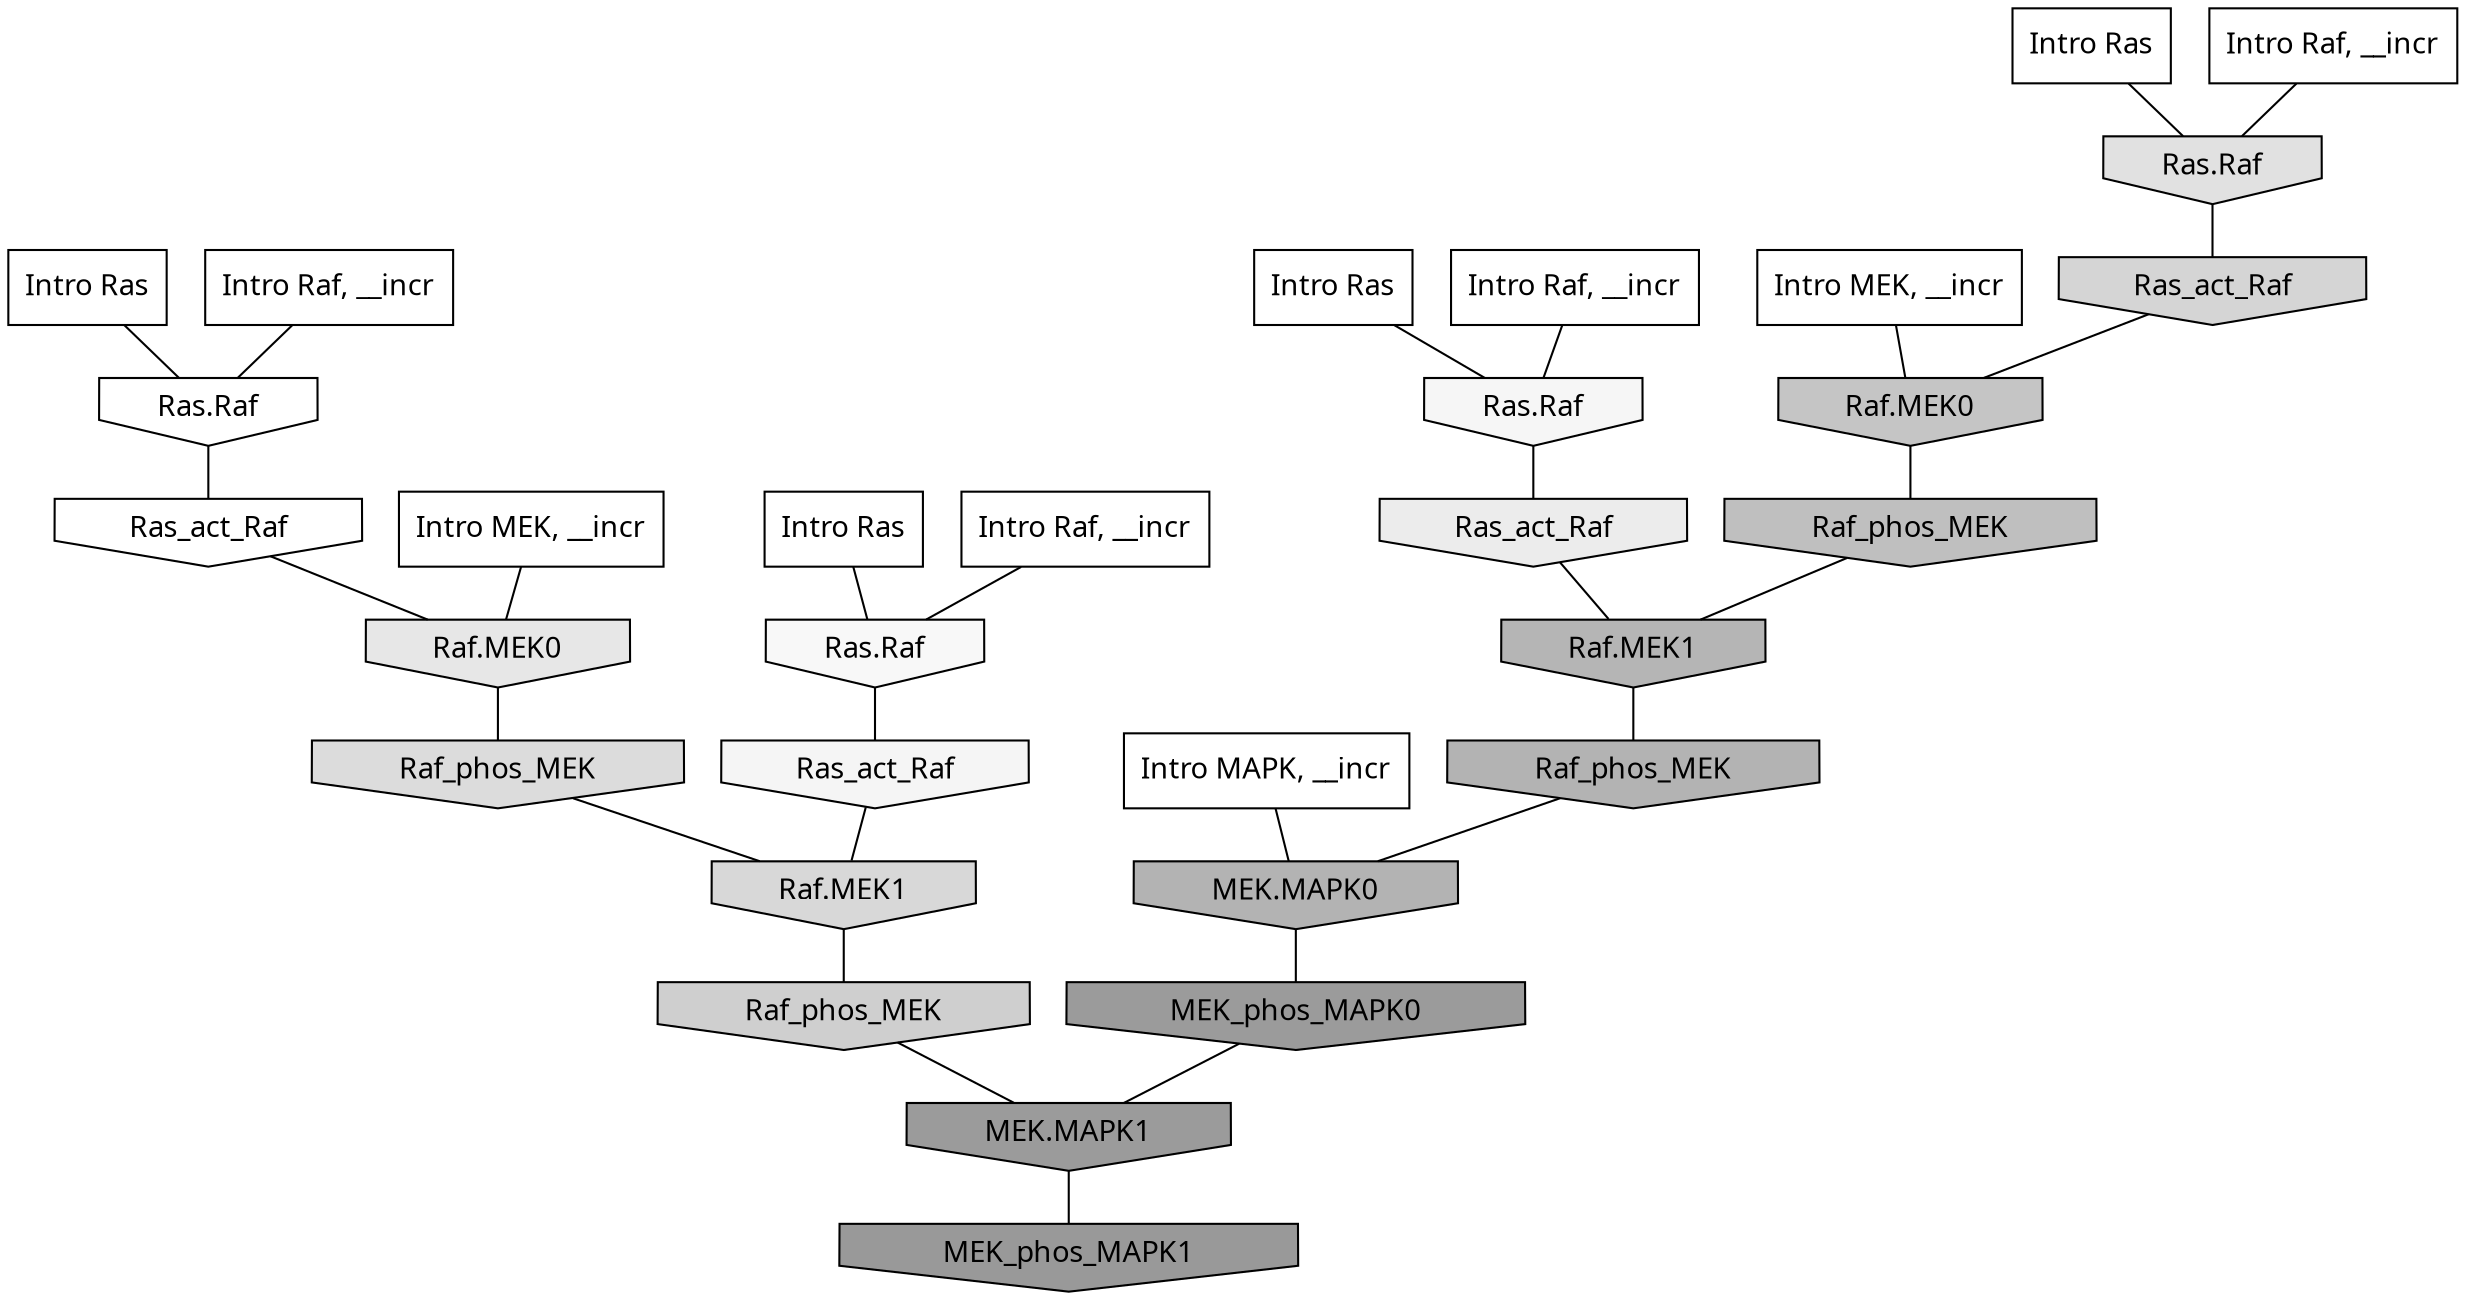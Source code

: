 digraph G{
  rankdir="TB";
  ranksep=0.30;
  node [fontname="CMU Serif"];
  edge [fontname="CMU Serif"];
  
  2 [label="Intro Ras", shape=rectangle, style=filled, fillcolor="0.000 0.000 1.000"]
  
  3 [label="Intro Ras", shape=rectangle, style=filled, fillcolor="0.000 0.000 1.000"]
  
  9 [label="Intro Ras", shape=rectangle, style=filled, fillcolor="0.000 0.000 1.000"]
  
  15 [label="Intro Ras", shape=rectangle, style=filled, fillcolor="0.000 0.000 1.000"]
  
  424 [label="Intro Raf, __incr", shape=rectangle, style=filled, fillcolor="0.000 0.000 1.000"]
  
  551 [label="Intro Raf, __incr", shape=rectangle, style=filled, fillcolor="0.000 0.000 1.000"]
  
  798 [label="Intro Raf, __incr", shape=rectangle, style=filled, fillcolor="0.000 0.000 1.000"]
  
  965 [label="Intro Raf, __incr", shape=rectangle, style=filled, fillcolor="0.000 0.000 1.000"]
  
  1344 [label="Intro MEK, __incr", shape=rectangle, style=filled, fillcolor="0.000 0.000 1.000"]
  
  1650 [label="Intro MEK, __incr", shape=rectangle, style=filled, fillcolor="0.000 0.000 1.000"]
  
  2466 [label="Intro MAPK, __incr", shape=rectangle, style=filled, fillcolor="0.000 0.000 1.000"]
  
  3228 [label="Ras.Raf", shape=invhouse, style=filled, fillcolor="0.000 0.000 1.000"]
  
  3320 [label="Ras_act_Raf", shape=invhouse, style=filled, fillcolor="0.000 0.000 0.999"]
  
  3547 [label="Ras.Raf", shape=invhouse, style=filled, fillcolor="0.000 0.000 0.972"]
  
  3668 [label="Ras.Raf", shape=invhouse, style=filled, fillcolor="0.000 0.000 0.961"]
  
  3705 [label="Ras_act_Raf", shape=invhouse, style=filled, fillcolor="0.000 0.000 0.958"]
  
  4357 [label="Ras_act_Raf", shape=invhouse, style=filled, fillcolor="0.000 0.000 0.924"]
  
  4817 [label="Raf.MEK0", shape=invhouse, style=filled, fillcolor="0.000 0.000 0.903"]
  
  5297 [label="Ras.Raf", shape=invhouse, style=filled, fillcolor="0.000 0.000 0.880"]
  
  5743 [label="Raf_phos_MEK", shape=invhouse, style=filled, fillcolor="0.000 0.000 0.861"]
  
  6135 [label="Raf.MEK1", shape=invhouse, style=filled, fillcolor="0.000 0.000 0.845"]
  
  6512 [label="Ras_act_Raf", shape=invhouse, style=filled, fillcolor="0.000 0.000 0.833"]
  
  7341 [label="Raf_phos_MEK", shape=invhouse, style=filled, fillcolor="0.000 0.000 0.811"]
  
  9059 [label="Raf.MEK0", shape=invhouse, style=filled, fillcolor="0.000 0.000 0.770"]
  
  10272 [label="Raf_phos_MEK", shape=invhouse, style=filled, fillcolor="0.000 0.000 0.750"]
  
  13305 [label="Raf.MEK1", shape=invhouse, style=filled, fillcolor="0.000 0.000 0.708"]
  
  13803 [label="Raf_phos_MEK", shape=invhouse, style=filled, fillcolor="0.000 0.000 0.703"]
  
  13808 [label="MEK.MAPK0", shape=invhouse, style=filled, fillcolor="0.000 0.000 0.703"]
  
  18724 [label="MEK_phos_MAPK0", shape=invhouse, style=filled, fillcolor="0.000 0.000 0.608"]
  
  18731 [label="MEK.MAPK1", shape=invhouse, style=filled, fillcolor="0.000 0.000 0.608"]
  
  18969 [label="MEK_phos_MAPK1", shape=invhouse, style=filled, fillcolor="0.000 0.000 0.600"]
  
  
  18731 -> 18969 [dir=none, color="0.000 0.000 0.000"] 
  18724 -> 18731 [dir=none, color="0.000 0.000 0.000"] 
  13808 -> 18724 [dir=none, color="0.000 0.000 0.000"] 
  13803 -> 13808 [dir=none, color="0.000 0.000 0.000"] 
  13305 -> 13803 [dir=none, color="0.000 0.000 0.000"] 
  10272 -> 13305 [dir=none, color="0.000 0.000 0.000"] 
  9059 -> 10272 [dir=none, color="0.000 0.000 0.000"] 
  7341 -> 18731 [dir=none, color="0.000 0.000 0.000"] 
  6512 -> 9059 [dir=none, color="0.000 0.000 0.000"] 
  6135 -> 7341 [dir=none, color="0.000 0.000 0.000"] 
  5743 -> 6135 [dir=none, color="0.000 0.000 0.000"] 
  5297 -> 6512 [dir=none, color="0.000 0.000 0.000"] 
  4817 -> 5743 [dir=none, color="0.000 0.000 0.000"] 
  4357 -> 13305 [dir=none, color="0.000 0.000 0.000"] 
  3705 -> 6135 [dir=none, color="0.000 0.000 0.000"] 
  3668 -> 4357 [dir=none, color="0.000 0.000 0.000"] 
  3547 -> 3705 [dir=none, color="0.000 0.000 0.000"] 
  3320 -> 4817 [dir=none, color="0.000 0.000 0.000"] 
  3228 -> 3320 [dir=none, color="0.000 0.000 0.000"] 
  2466 -> 13808 [dir=none, color="0.000 0.000 0.000"] 
  1650 -> 9059 [dir=none, color="0.000 0.000 0.000"] 
  1344 -> 4817 [dir=none, color="0.000 0.000 0.000"] 
  965 -> 3547 [dir=none, color="0.000 0.000 0.000"] 
  798 -> 5297 [dir=none, color="0.000 0.000 0.000"] 
  551 -> 3668 [dir=none, color="0.000 0.000 0.000"] 
  424 -> 3228 [dir=none, color="0.000 0.000 0.000"] 
  15 -> 5297 [dir=none, color="0.000 0.000 0.000"] 
  9 -> 3668 [dir=none, color="0.000 0.000 0.000"] 
  3 -> 3547 [dir=none, color="0.000 0.000 0.000"] 
  2 -> 3228 [dir=none, color="0.000 0.000 0.000"] 
  
  }
